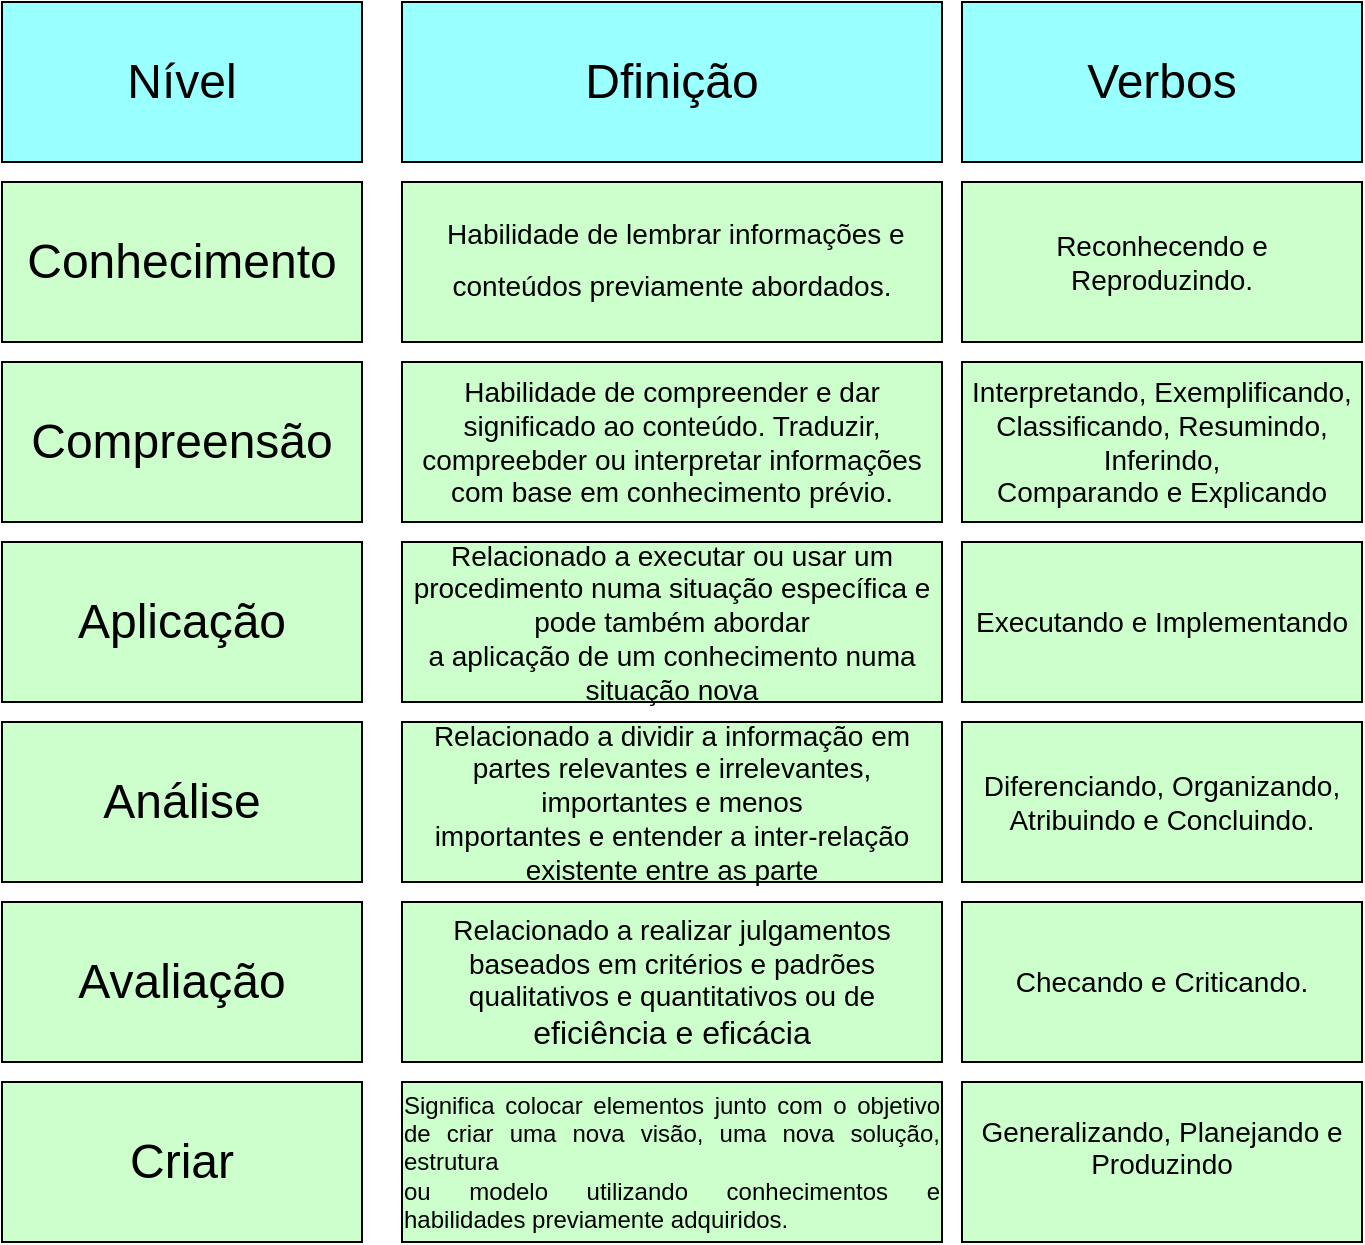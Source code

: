 <mxfile version="24.9.0">
  <diagram name="Página-1" id="9eiAQFG9WIgQE3nimeLH">
    <mxGraphModel dx="1290" dy="1691" grid="1" gridSize="10" guides="1" tooltips="1" connect="1" arrows="1" fold="1" page="1" pageScale="1" pageWidth="827" pageHeight="1169" math="0" shadow="0">
      <root>
        <mxCell id="0" />
        <mxCell id="1" parent="0" />
        <mxCell id="BMnigsDUBEjkv0MNzpHX-1" value="&lt;font style=&quot;vertical-align: inherit;&quot;&gt;&lt;font style=&quot;vertical-align: inherit;&quot;&gt;&lt;font style=&quot;vertical-align: inherit;&quot;&gt;&lt;font style=&quot;vertical-align: inherit; font-size: 24px;&quot;&gt;Conhecimento&lt;/font&gt;&lt;/font&gt;&lt;/font&gt;&lt;/font&gt;" style="rounded=0;whiteSpace=wrap;html=1;fillColor=#CCFFCC;" vertex="1" parent="1">
          <mxGeometry x="80" y="-440" width="180" height="80" as="geometry" />
        </mxCell>
        <mxCell id="BMnigsDUBEjkv0MNzpHX-2" value="&lt;div style=&quot;&quot;&gt;&lt;font style=&quot;font-size: 14px;&quot;&gt;&amp;nbsp;Habilidade de lembrar informações e conteúdos previamente abordados.&lt;/font&gt;&lt;span style=&quot;font-size: 24px;&quot;&gt;&lt;/span&gt;&lt;/div&gt;" style="rounded=0;whiteSpace=wrap;html=1;fillColor=#CCFFCC;" vertex="1" parent="1">
          <mxGeometry x="280" y="-440" width="270" height="80" as="geometry" />
        </mxCell>
        <mxCell id="BMnigsDUBEjkv0MNzpHX-3" value="&lt;font style=&quot;font-size: 14px;&quot;&gt;Reconhecendo e Reproduzindo.&lt;/font&gt;" style="rounded=0;whiteSpace=wrap;html=1;fillColor=#CCFFCC;" vertex="1" parent="1">
          <mxGeometry x="560" y="-440" width="200" height="80" as="geometry" />
        </mxCell>
        <mxCell id="BMnigsDUBEjkv0MNzpHX-4" value="&lt;font style=&quot;vertical-align: inherit;&quot;&gt;&lt;font style=&quot;vertical-align: inherit;&quot;&gt;&lt;font style=&quot;vertical-align: inherit;&quot;&gt;&lt;font style=&quot;vertical-align: inherit; font-size: 24px;&quot;&gt;Compreensão&lt;/font&gt;&lt;/font&gt;&lt;/font&gt;&lt;/font&gt;" style="rounded=0;whiteSpace=wrap;html=1;fillColor=#CCFFCC;" vertex="1" parent="1">
          <mxGeometry x="80" y="-350" width="180" height="80" as="geometry" />
        </mxCell>
        <mxCell id="BMnigsDUBEjkv0MNzpHX-5" value="&lt;font style=&quot;vertical-align: inherit;&quot;&gt;&lt;font style=&quot;vertical-align: inherit;&quot;&gt;&lt;font style=&quot;vertical-align: inherit;&quot;&gt;&lt;font style=&quot;vertical-align: inherit; font-size: 24px;&quot;&gt;Aplicação&lt;/font&gt;&lt;/font&gt;&lt;/font&gt;&lt;/font&gt;" style="rounded=0;whiteSpace=wrap;html=1;fillColor=#CCFFCC;" vertex="1" parent="1">
          <mxGeometry x="80" y="-260" width="180" height="80" as="geometry" />
        </mxCell>
        <mxCell id="BMnigsDUBEjkv0MNzpHX-6" value="&lt;font style=&quot;vertical-align: inherit;&quot;&gt;&lt;font style=&quot;vertical-align: inherit;&quot;&gt;&lt;font style=&quot;vertical-align: inherit;&quot;&gt;&lt;font style=&quot;vertical-align: inherit;&quot;&gt;&lt;font style=&quot;vertical-align: inherit;&quot;&gt;&lt;font style=&quot;vertical-align: inherit; font-size: 24px;&quot;&gt;Análise&lt;/font&gt;&lt;/font&gt;&lt;/font&gt;&lt;/font&gt;&lt;/font&gt;&lt;/font&gt;" style="rounded=0;whiteSpace=wrap;html=1;fillColor=#CCFFCC;" vertex="1" parent="1">
          <mxGeometry x="80" y="-170" width="180" height="80" as="geometry" />
        </mxCell>
        <mxCell id="BMnigsDUBEjkv0MNzpHX-7" value="&lt;font style=&quot;vertical-align: inherit;&quot;&gt;&lt;font style=&quot;vertical-align: inherit;&quot;&gt;&lt;font style=&quot;vertical-align: inherit;&quot;&gt;&lt;font style=&quot;vertical-align: inherit; font-size: 24px;&quot;&gt;Avaliação&lt;/font&gt;&lt;/font&gt;&lt;/font&gt;&lt;/font&gt;" style="rounded=0;whiteSpace=wrap;html=1;fillColor=#CCFFCC;" vertex="1" parent="1">
          <mxGeometry x="80" y="-80" width="180" height="80" as="geometry" />
        </mxCell>
        <mxCell id="BMnigsDUBEjkv0MNzpHX-8" value="&lt;font style=&quot;vertical-align: inherit;&quot;&gt;&lt;font style=&quot;vertical-align: inherit;&quot;&gt;&lt;font style=&quot;vertical-align: inherit;&quot;&gt;&lt;font style=&quot;vertical-align: inherit; font-size: 24px;&quot;&gt;Criar&lt;/font&gt;&lt;/font&gt;&lt;/font&gt;&lt;/font&gt;" style="rounded=0;whiteSpace=wrap;html=1;fillColor=#CCFFCC;" vertex="1" parent="1">
          <mxGeometry x="80" y="10" width="180" height="80" as="geometry" />
        </mxCell>
        <mxCell id="BMnigsDUBEjkv0MNzpHX-10" value="&lt;font style=&quot;vertical-align: inherit;&quot;&gt;&lt;font style=&quot;vertical-align: inherit; font-size: 14px;&quot;&gt;Interpretando, Exemplificando, Classificando, Resumindo, Inferindo,&lt;br&gt;Comparando e Explicando&lt;/font&gt;&lt;/font&gt;" style="rounded=0;whiteSpace=wrap;html=1;fillColor=#CCFFCC;" vertex="1" parent="1">
          <mxGeometry x="560" y="-350" width="200" height="80" as="geometry" />
        </mxCell>
        <mxCell id="BMnigsDUBEjkv0MNzpHX-11" value="&lt;font style=&quot;vertical-align: inherit;&quot;&gt;&lt;font style=&quot;vertical-align: inherit; font-size: 14px;&quot;&gt;Executando e Implementando&lt;/font&gt;&lt;/font&gt;" style="rounded=0;whiteSpace=wrap;html=1;fillColor=#CCFFCC;" vertex="1" parent="1">
          <mxGeometry x="560" y="-260" width="200" height="80" as="geometry" />
        </mxCell>
        <mxCell id="BMnigsDUBEjkv0MNzpHX-12" value="&lt;font style=&quot;vertical-align: inherit;&quot;&gt;&lt;font style=&quot;vertical-align: inherit; font-size: 14px;&quot;&gt;Diferenciando, Organizando, Atribuindo e Concluindo.&lt;/font&gt;&lt;/font&gt;" style="rounded=0;whiteSpace=wrap;html=1;fillColor=#CCFFCC;" vertex="1" parent="1">
          <mxGeometry x="560" y="-170" width="200" height="80" as="geometry" />
        </mxCell>
        <mxCell id="BMnigsDUBEjkv0MNzpHX-13" value="&lt;font style=&quot;vertical-align: inherit;&quot;&gt;&lt;font style=&quot;vertical-align: inherit; font-size: 14px;&quot;&gt;Checando e Criticando.&lt;/font&gt;&lt;/font&gt;" style="rounded=0;whiteSpace=wrap;html=1;fillColor=#CCFFCC;" vertex="1" parent="1">
          <mxGeometry x="560" y="-80" width="200" height="80" as="geometry" />
        </mxCell>
        <mxCell id="BMnigsDUBEjkv0MNzpHX-14" value="&lt;font style=&quot;vertical-align: inherit;&quot;&gt;&lt;font style=&quot;vertical-align: inherit; font-size: 14px;&quot;&gt; Generalizando, Planejando e Produzindo&lt;/font&gt;&lt;/font&gt;&lt;div&gt;&lt;font style=&quot;vertical-align: inherit;&quot;&gt;&lt;font style=&quot;vertical-align: inherit;&quot;&gt;&lt;br&gt;&lt;/font&gt;&lt;/font&gt;&lt;/div&gt;" style="rounded=0;whiteSpace=wrap;html=1;fillColor=#CCFFCC;" vertex="1" parent="1">
          <mxGeometry x="560" y="10" width="200" height="80" as="geometry" />
        </mxCell>
        <mxCell id="BMnigsDUBEjkv0MNzpHX-16" value="&lt;div style=&quot;&quot;&gt;&lt;span style=&quot;font-size: 14px; background-color: initial;&quot;&gt;Habilidade de compreender e dar significado ao conteúdo. Traduzir, compreebder ou interpretar informações com base em conhecimento prévio.&lt;/span&gt;&lt;/div&gt;" style="rounded=0;whiteSpace=wrap;html=1;align=center;fillColor=#CCFFCC;" vertex="1" parent="1">
          <mxGeometry x="280" y="-350" width="270" height="80" as="geometry" />
        </mxCell>
        <mxCell id="BMnigsDUBEjkv0MNzpHX-17" value="&lt;div style=&quot;&quot;&gt;&lt;span style=&quot;font-size: 14px; background-color: initial;&quot;&gt;Relacionado a executar ou usar um procedimento numa situação específica e pode também abordar&lt;/span&gt;&lt;/div&gt;&lt;font style=&quot;font-size: 14px;&quot;&gt;&lt;div style=&quot;&quot;&gt;&lt;span style=&quot;background-color: initial;&quot;&gt;a aplicação de um conhecimento numa situação nova&lt;/span&gt;&lt;/div&gt;&lt;/font&gt;" style="rounded=0;whiteSpace=wrap;html=1;align=center;fillColor=#CCFFCC;" vertex="1" parent="1">
          <mxGeometry x="280" y="-260" width="270" height="80" as="geometry" />
        </mxCell>
        <mxCell id="BMnigsDUBEjkv0MNzpHX-18" value="&lt;div style=&quot;&quot;&gt;&lt;span style=&quot;font-size: 14px; background-color: initial;&quot;&gt;Relacionado a dividir a informação em partes relevantes e irrelevantes, importantes e menos&lt;/span&gt;&lt;/div&gt;&lt;font style=&quot;font-size: 14px;&quot;&gt;&lt;div style=&quot;&quot;&gt;&lt;span style=&quot;background-color: initial;&quot;&gt;importantes e entender a inter-relação existente entre as parte&lt;/span&gt;&lt;/div&gt;&lt;/font&gt;" style="rounded=0;whiteSpace=wrap;html=1;align=center;fillColor=#CCFFCC;" vertex="1" parent="1">
          <mxGeometry x="280" y="-170" width="270" height="80" as="geometry" />
        </mxCell>
        <mxCell id="BMnigsDUBEjkv0MNzpHX-19" value="&lt;div style=&quot;&quot;&gt;&lt;span style=&quot;background-color: initial;&quot;&gt;&lt;font style=&quot;font-size: 14px;&quot;&gt;Relacionado a realizar julgamentos baseados em critérios e padrões qualitativos e quantitativos ou de&lt;/font&gt;&lt;/span&gt;&lt;/div&gt;&lt;font size=&quot;3&quot; style=&quot;vertical-align: inherit;&quot;&gt;&lt;div style=&quot;&quot;&gt;&lt;span style=&quot;background-color: initial;&quot;&gt;eficiência e eficácia&lt;/span&gt;&lt;/div&gt;&lt;/font&gt;" style="rounded=0;whiteSpace=wrap;html=1;align=center;fillColor=#CCFFCC;" vertex="1" parent="1">
          <mxGeometry x="280" y="-80" width="270" height="80" as="geometry" />
        </mxCell>
        <mxCell id="BMnigsDUBEjkv0MNzpHX-20" value="&lt;div style=&quot;text-align: justify;&quot;&gt;&lt;span style=&quot;background-color: initial;&quot;&gt;Significa colocar elementos junto com o objetivo de criar uma nova visão, uma nova solução, estrutura&lt;/span&gt;&lt;/div&gt;&lt;font style=&quot;vertical-align: inherit;&quot;&gt;&lt;div style=&quot;text-align: justify;&quot;&gt;&lt;span style=&quot;background-color: initial;&quot;&gt;ou modelo utilizando conhecimentos e habilidades previamente adquiridos.&lt;/span&gt;&lt;/div&gt;&lt;/font&gt;" style="rounded=0;whiteSpace=wrap;html=1;fillColor=#CCFFCC;" vertex="1" parent="1">
          <mxGeometry x="280" y="10" width="270" height="80" as="geometry" />
        </mxCell>
        <mxCell id="BMnigsDUBEjkv0MNzpHX-22" value="&lt;font style=&quot;vertical-align: inherit;&quot;&gt;&lt;font style=&quot;vertical-align: inherit;&quot;&gt;&lt;font style=&quot;vertical-align: inherit;&quot;&gt;&lt;font style=&quot;vertical-align: inherit; font-size: 24px;&quot;&gt;Nível&lt;/font&gt;&lt;/font&gt;&lt;/font&gt;&lt;/font&gt;" style="rounded=0;whiteSpace=wrap;html=1;fillColor=#99FFFF;" vertex="1" parent="1">
          <mxGeometry x="80" y="-530" width="180" height="80" as="geometry" />
        </mxCell>
        <mxCell id="BMnigsDUBEjkv0MNzpHX-23" value="&lt;font style=&quot;vertical-align: inherit;&quot;&gt;&lt;font style=&quot;vertical-align: inherit; font-size: 24px;&quot;&gt;Dfinição&lt;/font&gt;&lt;/font&gt;" style="rounded=0;whiteSpace=wrap;html=1;fillColor=#99FFFF;" vertex="1" parent="1">
          <mxGeometry x="280" y="-530" width="270" height="80" as="geometry" />
        </mxCell>
        <mxCell id="BMnigsDUBEjkv0MNzpHX-24" value="&lt;font style=&quot;vertical-align: inherit;&quot;&gt;&lt;font style=&quot;vertical-align: inherit; font-size: 24px;&quot;&gt;Verbos&lt;/font&gt;&lt;/font&gt;" style="rounded=0;whiteSpace=wrap;html=1;fillColor=#99FFFF;" vertex="1" parent="1">
          <mxGeometry x="560" y="-530" width="200" height="80" as="geometry" />
        </mxCell>
      </root>
    </mxGraphModel>
  </diagram>
</mxfile>
